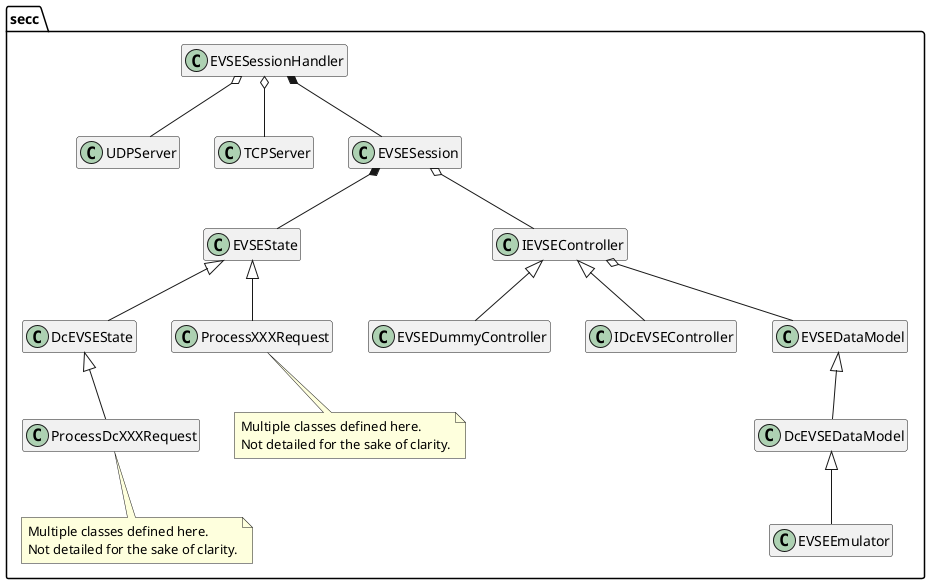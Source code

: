@startuml secc

package secc {

    class EVSEState{}
    class DcEVSEState{}
    class ProcessXXXRequest {}
    note bottom: Multiple classes defined here. \nNot detailed for the sake of clarity.
    EVSEState <|-- DcEVSEState
    EVSEState <|-- ProcessXXXRequest
    class ProcessDcXXXRequest {}
    note bottom: Multiple classes defined here. \nNot detailed for the sake of clarity.
    DcEVSEState <|-- ProcessDcXXXRequest

    class UDPServer {}
    class TCPServer {}

    class IEVSEController {}
    class EVSEDummyController {}
    class IDcEVSEController {}

    class EVSEDataModel {}
    class DcEVSEDataModel {}
    class EVSEEmulator {}

    IEVSEController <|-- EVSEDummyController
    IEVSEController <|-- IDcEVSEController
    EVSEDataModel <|-- DcEVSEDataModel
    DcEVSEDataModel <|-- EVSEEmulator

    IEVSEController o-- EVSEDataModel

    class EVSESession {}
    EVSESession o-- IEVSEController
    EVSESession *-- EVSEState
    class EVSESessionHandler {}

    EVSESessionHandler *-- EVSESession
    EVSESessionHandler o-- UDPServer
    EVSESessionHandler o-- TCPServer


}

hide empty members

@enduml